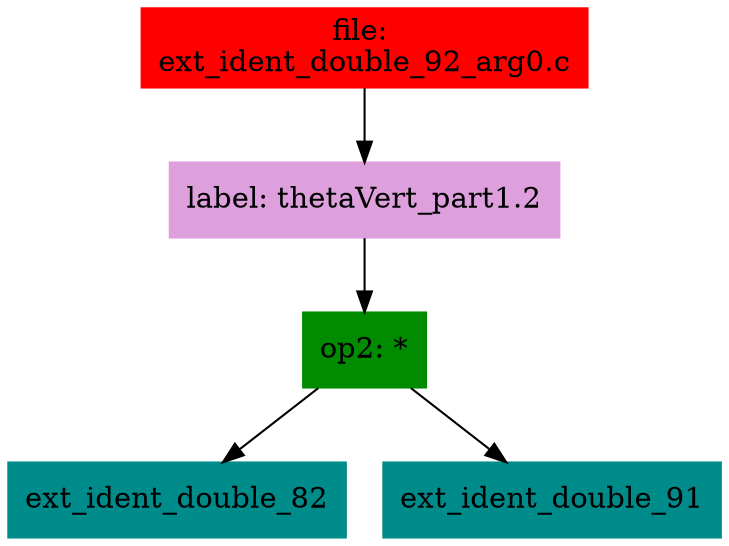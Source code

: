 digraph G {
node [shape=box]

0 [label="file: 
ext_ident_double_92_arg0.c",color=red, style=filled]
1 [label="label: thetaVert_part1.2",color=plum, style=filled]
0 -> 1
2 [label="op2: *",color=green4, style=filled]
1 -> 2
3 [label="ext_ident_double_82",color=cyan4, style=filled]
2 -> 3
37 [label="ext_ident_double_91",color=cyan4, style=filled]
2 -> 37


}

